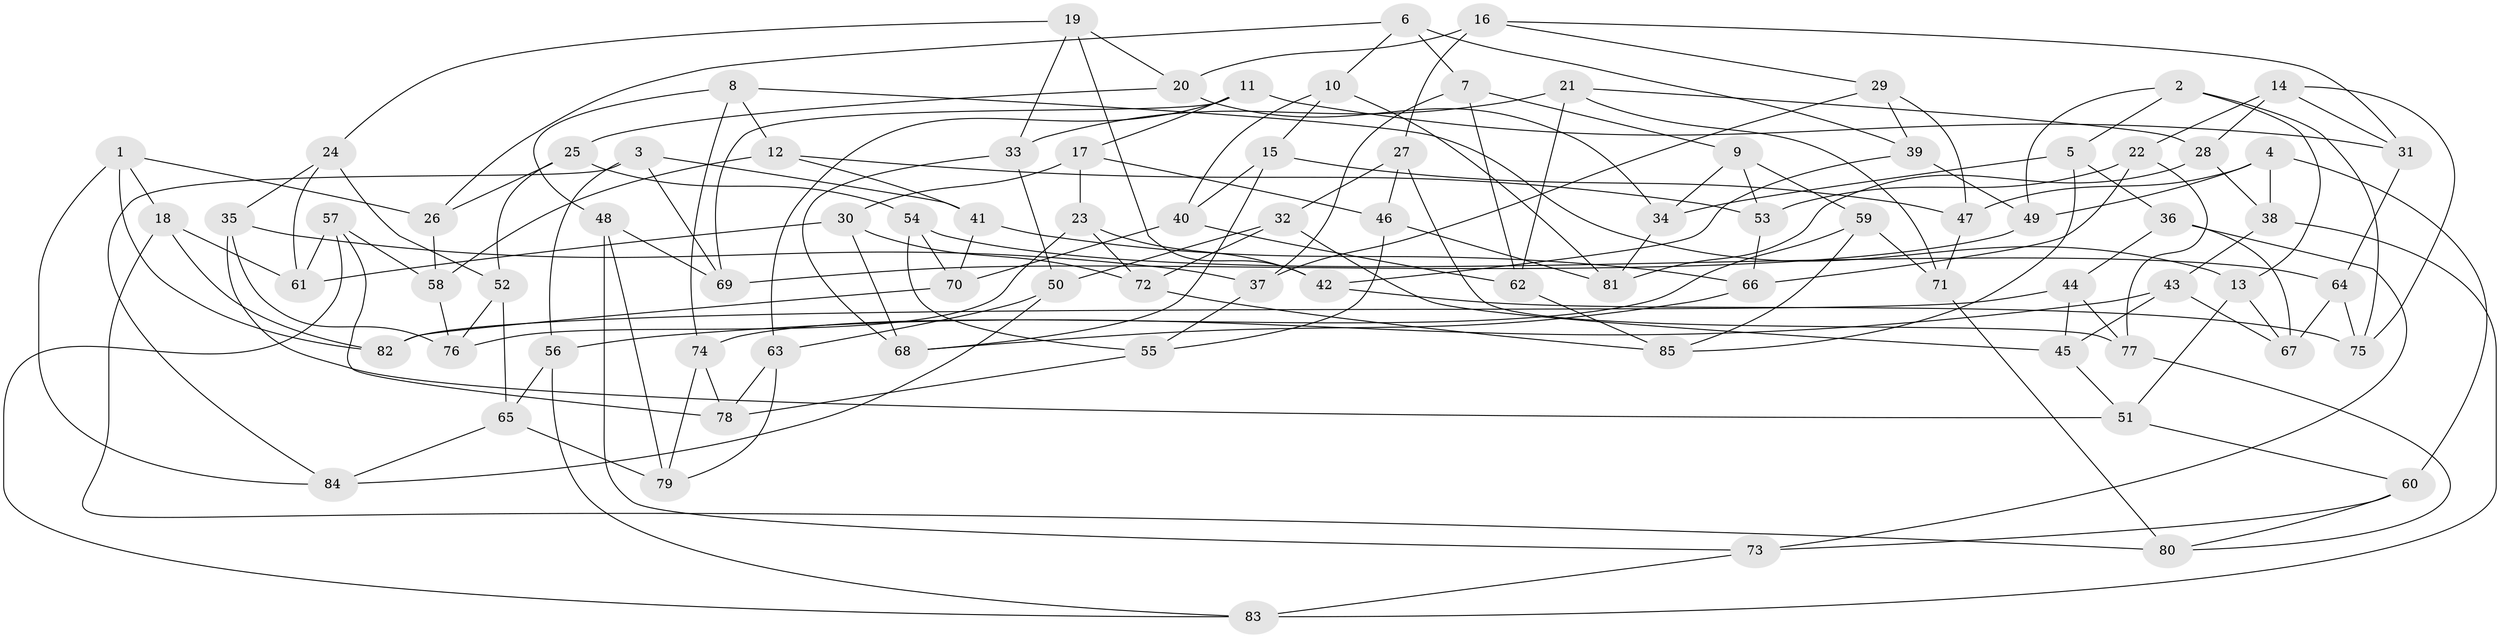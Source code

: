 // Generated by graph-tools (version 1.1) at 2025/37/03/09/25 02:37:51]
// undirected, 85 vertices, 170 edges
graph export_dot {
graph [start="1"]
  node [color=gray90,style=filled];
  1;
  2;
  3;
  4;
  5;
  6;
  7;
  8;
  9;
  10;
  11;
  12;
  13;
  14;
  15;
  16;
  17;
  18;
  19;
  20;
  21;
  22;
  23;
  24;
  25;
  26;
  27;
  28;
  29;
  30;
  31;
  32;
  33;
  34;
  35;
  36;
  37;
  38;
  39;
  40;
  41;
  42;
  43;
  44;
  45;
  46;
  47;
  48;
  49;
  50;
  51;
  52;
  53;
  54;
  55;
  56;
  57;
  58;
  59;
  60;
  61;
  62;
  63;
  64;
  65;
  66;
  67;
  68;
  69;
  70;
  71;
  72;
  73;
  74;
  75;
  76;
  77;
  78;
  79;
  80;
  81;
  82;
  83;
  84;
  85;
  1 -- 82;
  1 -- 84;
  1 -- 26;
  1 -- 18;
  2 -- 49;
  2 -- 75;
  2 -- 5;
  2 -- 13;
  3 -- 84;
  3 -- 69;
  3 -- 56;
  3 -- 41;
  4 -- 49;
  4 -- 60;
  4 -- 47;
  4 -- 38;
  5 -- 34;
  5 -- 85;
  5 -- 36;
  6 -- 26;
  6 -- 10;
  6 -- 7;
  6 -- 39;
  7 -- 37;
  7 -- 62;
  7 -- 9;
  8 -- 74;
  8 -- 48;
  8 -- 13;
  8 -- 12;
  9 -- 53;
  9 -- 59;
  9 -- 34;
  10 -- 15;
  10 -- 81;
  10 -- 40;
  11 -- 31;
  11 -- 69;
  11 -- 63;
  11 -- 17;
  12 -- 58;
  12 -- 41;
  12 -- 53;
  13 -- 67;
  13 -- 51;
  14 -- 28;
  14 -- 22;
  14 -- 31;
  14 -- 75;
  15 -- 40;
  15 -- 47;
  15 -- 68;
  16 -- 20;
  16 -- 31;
  16 -- 27;
  16 -- 29;
  17 -- 30;
  17 -- 23;
  17 -- 46;
  18 -- 80;
  18 -- 82;
  18 -- 61;
  19 -- 20;
  19 -- 33;
  19 -- 42;
  19 -- 24;
  20 -- 34;
  20 -- 25;
  21 -- 71;
  21 -- 28;
  21 -- 33;
  21 -- 62;
  22 -- 77;
  22 -- 53;
  22 -- 66;
  23 -- 42;
  23 -- 72;
  23 -- 76;
  24 -- 52;
  24 -- 35;
  24 -- 61;
  25 -- 54;
  25 -- 52;
  25 -- 26;
  26 -- 58;
  27 -- 77;
  27 -- 32;
  27 -- 46;
  28 -- 38;
  28 -- 81;
  29 -- 39;
  29 -- 37;
  29 -- 47;
  30 -- 61;
  30 -- 72;
  30 -- 68;
  31 -- 64;
  32 -- 50;
  32 -- 45;
  32 -- 72;
  33 -- 68;
  33 -- 50;
  34 -- 81;
  35 -- 37;
  35 -- 51;
  35 -- 76;
  36 -- 73;
  36 -- 67;
  36 -- 44;
  37 -- 55;
  38 -- 43;
  38 -- 83;
  39 -- 42;
  39 -- 49;
  40 -- 62;
  40 -- 70;
  41 -- 70;
  41 -- 66;
  42 -- 75;
  43 -- 45;
  43 -- 56;
  43 -- 67;
  44 -- 77;
  44 -- 45;
  44 -- 82;
  45 -- 51;
  46 -- 55;
  46 -- 81;
  47 -- 71;
  48 -- 79;
  48 -- 73;
  48 -- 69;
  49 -- 69;
  50 -- 63;
  50 -- 84;
  51 -- 60;
  52 -- 76;
  52 -- 65;
  53 -- 66;
  54 -- 64;
  54 -- 55;
  54 -- 70;
  55 -- 78;
  56 -- 83;
  56 -- 65;
  57 -- 61;
  57 -- 78;
  57 -- 58;
  57 -- 83;
  58 -- 76;
  59 -- 85;
  59 -- 74;
  59 -- 71;
  60 -- 73;
  60 -- 80;
  62 -- 85;
  63 -- 79;
  63 -- 78;
  64 -- 67;
  64 -- 75;
  65 -- 79;
  65 -- 84;
  66 -- 68;
  70 -- 82;
  71 -- 80;
  72 -- 85;
  73 -- 83;
  74 -- 79;
  74 -- 78;
  77 -- 80;
}
